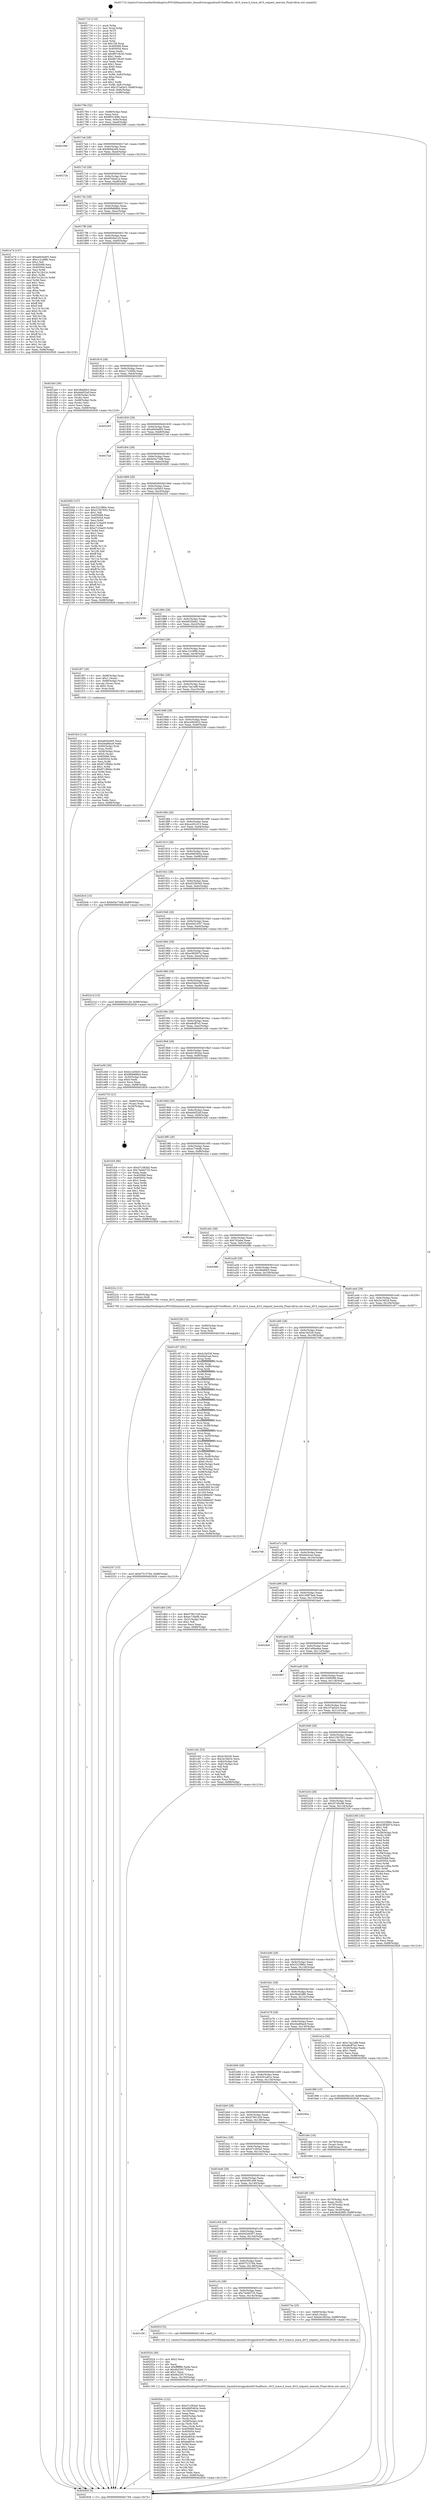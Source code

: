 digraph "0x401710" {
  label = "0x401710 (/mnt/c/Users/mathe/Desktop/tcc/POCII/binaries/extr_linuxdriversgpudrmi915selftests..i915_trace.h_trace_i915_request_execute_Final-ollvm.out::main(0))"
  labelloc = "t"
  node[shape=record]

  Entry [label="",width=0.3,height=0.3,shape=circle,fillcolor=black,style=filled]
  "0x401784" [label="{
     0x401784 [32]\l
     | [instrs]\l
     &nbsp;&nbsp;0x401784 \<+6\>: mov -0x88(%rbp),%eax\l
     &nbsp;&nbsp;0x40178a \<+2\>: mov %eax,%ecx\l
     &nbsp;&nbsp;0x40178c \<+6\>: sub $0x88314fdb,%ecx\l
     &nbsp;&nbsp;0x401792 \<+6\>: mov %eax,-0x9c(%rbp)\l
     &nbsp;&nbsp;0x401798 \<+6\>: mov %ecx,-0xa0(%rbp)\l
     &nbsp;&nbsp;0x40179e \<+6\>: je 0000000000402396 \<main+0xc86\>\l
  }"]
  "0x402396" [label="{
     0x402396\l
  }", style=dashed]
  "0x4017a4" [label="{
     0x4017a4 [28]\l
     | [instrs]\l
     &nbsp;&nbsp;0x4017a4 \<+5\>: jmp 00000000004017a9 \<main+0x99\>\l
     &nbsp;&nbsp;0x4017a9 \<+6\>: mov -0x9c(%rbp),%eax\l
     &nbsp;&nbsp;0x4017af \<+5\>: sub $0x900dcef4,%eax\l
     &nbsp;&nbsp;0x4017b4 \<+6\>: mov %eax,-0xa4(%rbp)\l
     &nbsp;&nbsp;0x4017ba \<+6\>: je 000000000040272b \<main+0x101b\>\l
  }"]
  Exit [label="",width=0.3,height=0.3,shape=circle,fillcolor=black,style=filled,peripheries=2]
  "0x40272b" [label="{
     0x40272b\l
  }", style=dashed]
  "0x4017c0" [label="{
     0x4017c0 [28]\l
     | [instrs]\l
     &nbsp;&nbsp;0x4017c0 \<+5\>: jmp 00000000004017c5 \<main+0xb5\>\l
     &nbsp;&nbsp;0x4017c5 \<+6\>: mov -0x9c(%rbp),%eax\l
     &nbsp;&nbsp;0x4017cb \<+5\>: sub $0x9740ed1a,%eax\l
     &nbsp;&nbsp;0x4017d0 \<+6\>: mov %eax,-0xa8(%rbp)\l
     &nbsp;&nbsp;0x4017d6 \<+6\>: je 0000000000402600 \<main+0xef0\>\l
  }"]
  "0x402247" [label="{
     0x402247 [15]\l
     | [instrs]\l
     &nbsp;&nbsp;0x402247 \<+10\>: movl $0x67515784,-0x88(%rbp)\l
     &nbsp;&nbsp;0x402251 \<+5\>: jmp 0000000000402928 \<main+0x1218\>\l
  }"]
  "0x402600" [label="{
     0x402600\l
  }", style=dashed]
  "0x4017dc" [label="{
     0x4017dc [28]\l
     | [instrs]\l
     &nbsp;&nbsp;0x4017dc \<+5\>: jmp 00000000004017e1 \<main+0xd1\>\l
     &nbsp;&nbsp;0x4017e1 \<+6\>: mov -0x9c(%rbp),%eax\l
     &nbsp;&nbsp;0x4017e7 \<+5\>: sub $0x999d68b4,%eax\l
     &nbsp;&nbsp;0x4017ec \<+6\>: mov %eax,-0xac(%rbp)\l
     &nbsp;&nbsp;0x4017f2 \<+6\>: je 0000000000401e74 \<main+0x764\>\l
  }"]
  "0x402238" [label="{
     0x402238 [15]\l
     | [instrs]\l
     &nbsp;&nbsp;0x402238 \<+4\>: mov -0x60(%rbp),%rax\l
     &nbsp;&nbsp;0x40223c \<+3\>: mov (%rax),%rax\l
     &nbsp;&nbsp;0x40223f \<+3\>: mov %rax,%rdi\l
     &nbsp;&nbsp;0x402242 \<+5\>: call 0000000000401030 \<free@plt\>\l
     | [calls]\l
     &nbsp;&nbsp;0x401030 \{1\} (unknown)\l
  }"]
  "0x401e74" [label="{
     0x401e74 [147]\l
     | [instrs]\l
     &nbsp;&nbsp;0x401e74 \<+5\>: mov $0xa845ed05,%eax\l
     &nbsp;&nbsp;0x401e79 \<+5\>: mov $0xc12c4f6b,%ecx\l
     &nbsp;&nbsp;0x401e7e \<+2\>: mov $0x1,%dl\l
     &nbsp;&nbsp;0x401e80 \<+7\>: mov 0x405068,%esi\l
     &nbsp;&nbsp;0x401e87 \<+7\>: mov 0x405054,%edi\l
     &nbsp;&nbsp;0x401e8e \<+3\>: mov %esi,%r8d\l
     &nbsp;&nbsp;0x401e91 \<+7\>: add $0x7e12b13c,%r8d\l
     &nbsp;&nbsp;0x401e98 \<+4\>: sub $0x1,%r8d\l
     &nbsp;&nbsp;0x401e9c \<+7\>: sub $0x7e12b13c,%r8d\l
     &nbsp;&nbsp;0x401ea3 \<+4\>: imul %r8d,%esi\l
     &nbsp;&nbsp;0x401ea7 \<+3\>: and $0x1,%esi\l
     &nbsp;&nbsp;0x401eaa \<+3\>: cmp $0x0,%esi\l
     &nbsp;&nbsp;0x401ead \<+4\>: sete %r9b\l
     &nbsp;&nbsp;0x401eb1 \<+3\>: cmp $0xa,%edi\l
     &nbsp;&nbsp;0x401eb4 \<+4\>: setl %r10b\l
     &nbsp;&nbsp;0x401eb8 \<+3\>: mov %r9b,%r11b\l
     &nbsp;&nbsp;0x401ebb \<+4\>: xor $0xff,%r11b\l
     &nbsp;&nbsp;0x401ebf \<+3\>: mov %r10b,%bl\l
     &nbsp;&nbsp;0x401ec2 \<+3\>: xor $0xff,%bl\l
     &nbsp;&nbsp;0x401ec5 \<+3\>: xor $0x0,%dl\l
     &nbsp;&nbsp;0x401ec8 \<+3\>: mov %r11b,%r14b\l
     &nbsp;&nbsp;0x401ecb \<+4\>: and $0x0,%r14b\l
     &nbsp;&nbsp;0x401ecf \<+3\>: and %dl,%r9b\l
     &nbsp;&nbsp;0x401ed2 \<+3\>: mov %bl,%r15b\l
     &nbsp;&nbsp;0x401ed5 \<+4\>: and $0x0,%r15b\l
     &nbsp;&nbsp;0x401ed9 \<+3\>: and %dl,%r10b\l
     &nbsp;&nbsp;0x401edc \<+3\>: or %r9b,%r14b\l
     &nbsp;&nbsp;0x401edf \<+3\>: or %r10b,%r15b\l
     &nbsp;&nbsp;0x401ee2 \<+3\>: xor %r15b,%r14b\l
     &nbsp;&nbsp;0x401ee5 \<+3\>: or %bl,%r11b\l
     &nbsp;&nbsp;0x401ee8 \<+4\>: xor $0xff,%r11b\l
     &nbsp;&nbsp;0x401eec \<+3\>: or $0x0,%dl\l
     &nbsp;&nbsp;0x401eef \<+3\>: and %dl,%r11b\l
     &nbsp;&nbsp;0x401ef2 \<+3\>: or %r11b,%r14b\l
     &nbsp;&nbsp;0x401ef5 \<+4\>: test $0x1,%r14b\l
     &nbsp;&nbsp;0x401ef9 \<+3\>: cmovne %ecx,%eax\l
     &nbsp;&nbsp;0x401efc \<+6\>: mov %eax,-0x88(%rbp)\l
     &nbsp;&nbsp;0x401f02 \<+5\>: jmp 0000000000402928 \<main+0x1218\>\l
  }"]
  "0x4017f8" [label="{
     0x4017f8 [28]\l
     | [instrs]\l
     &nbsp;&nbsp;0x4017f8 \<+5\>: jmp 00000000004017fd \<main+0xed\>\l
     &nbsp;&nbsp;0x4017fd \<+6\>: mov -0x9c(%rbp),%eax\l
     &nbsp;&nbsp;0x401803 \<+5\>: sub $0x9d30e129,%eax\l
     &nbsp;&nbsp;0x401808 \<+6\>: mov %eax,-0xb0(%rbp)\l
     &nbsp;&nbsp;0x40180e \<+6\>: je 0000000000401fa5 \<main+0x895\>\l
  }"]
  "0x40204c" [label="{
     0x40204c [122]\l
     | [instrs]\l
     &nbsp;&nbsp;0x40204c \<+5\>: mov $0x47c383a5,%ecx\l
     &nbsp;&nbsp;0x402051 \<+5\>: mov $0xd4854b5a,%edx\l
     &nbsp;&nbsp;0x402056 \<+6\>: mov -0x150(%rbp),%esi\l
     &nbsp;&nbsp;0x40205c \<+3\>: imul %eax,%esi\l
     &nbsp;&nbsp;0x40205f \<+4\>: mov -0x60(%rbp),%rdi\l
     &nbsp;&nbsp;0x402063 \<+3\>: mov (%rdi),%rdi\l
     &nbsp;&nbsp;0x402066 \<+4\>: mov -0x58(%rbp),%r8\l
     &nbsp;&nbsp;0x40206a \<+3\>: movslq (%r8),%r8\l
     &nbsp;&nbsp;0x40206d \<+4\>: mov %esi,(%rdi,%r8,4)\l
     &nbsp;&nbsp;0x402071 \<+7\>: mov 0x405068,%eax\l
     &nbsp;&nbsp;0x402078 \<+7\>: mov 0x405054,%esi\l
     &nbsp;&nbsp;0x40207f \<+3\>: mov %eax,%r9d\l
     &nbsp;&nbsp;0x402082 \<+7\>: add $0xbaf654c,%r9d\l
     &nbsp;&nbsp;0x402089 \<+4\>: sub $0x1,%r9d\l
     &nbsp;&nbsp;0x40208d \<+7\>: sub $0xbaf654c,%r9d\l
     &nbsp;&nbsp;0x402094 \<+4\>: imul %r9d,%eax\l
     &nbsp;&nbsp;0x402098 \<+3\>: and $0x1,%eax\l
     &nbsp;&nbsp;0x40209b \<+3\>: cmp $0x0,%eax\l
     &nbsp;&nbsp;0x40209e \<+4\>: sete %r10b\l
     &nbsp;&nbsp;0x4020a2 \<+3\>: cmp $0xa,%esi\l
     &nbsp;&nbsp;0x4020a5 \<+4\>: setl %r11b\l
     &nbsp;&nbsp;0x4020a9 \<+3\>: mov %r10b,%bl\l
     &nbsp;&nbsp;0x4020ac \<+3\>: and %r11b,%bl\l
     &nbsp;&nbsp;0x4020af \<+3\>: xor %r11b,%r10b\l
     &nbsp;&nbsp;0x4020b2 \<+3\>: or %r10b,%bl\l
     &nbsp;&nbsp;0x4020b5 \<+3\>: test $0x1,%bl\l
     &nbsp;&nbsp;0x4020b8 \<+3\>: cmovne %edx,%ecx\l
     &nbsp;&nbsp;0x4020bb \<+6\>: mov %ecx,-0x88(%rbp)\l
     &nbsp;&nbsp;0x4020c1 \<+5\>: jmp 0000000000402928 \<main+0x1218\>\l
  }"]
  "0x401fa5" [label="{
     0x401fa5 [36]\l
     | [instrs]\l
     &nbsp;&nbsp;0x401fa5 \<+5\>: mov $0x28dd0b3,%eax\l
     &nbsp;&nbsp;0x401faa \<+5\>: mov $0xebbf32af,%ecx\l
     &nbsp;&nbsp;0x401faf \<+4\>: mov -0x58(%rbp),%rdx\l
     &nbsp;&nbsp;0x401fb3 \<+2\>: mov (%rdx),%esi\l
     &nbsp;&nbsp;0x401fb5 \<+4\>: mov -0x68(%rbp),%rdx\l
     &nbsp;&nbsp;0x401fb9 \<+2\>: cmp (%rdx),%esi\l
     &nbsp;&nbsp;0x401fbb \<+3\>: cmovl %ecx,%eax\l
     &nbsp;&nbsp;0x401fbe \<+6\>: mov %eax,-0x88(%rbp)\l
     &nbsp;&nbsp;0x401fc4 \<+5\>: jmp 0000000000402928 \<main+0x1218\>\l
  }"]
  "0x401814" [label="{
     0x401814 [28]\l
     | [instrs]\l
     &nbsp;&nbsp;0x401814 \<+5\>: jmp 0000000000401819 \<main+0x109\>\l
     &nbsp;&nbsp;0x401819 \<+6\>: mov -0x9c(%rbp),%eax\l
     &nbsp;&nbsp;0x40181f \<+5\>: sub $0xa1722684,%eax\l
     &nbsp;&nbsp;0x401824 \<+6\>: mov %eax,-0xb4(%rbp)\l
     &nbsp;&nbsp;0x40182a \<+6\>: je 0000000000402293 \<main+0xb83\>\l
  }"]
  "0x402024" [label="{
     0x402024 [40]\l
     | [instrs]\l
     &nbsp;&nbsp;0x402024 \<+5\>: mov $0x2,%ecx\l
     &nbsp;&nbsp;0x402029 \<+1\>: cltd\l
     &nbsp;&nbsp;0x40202a \<+2\>: idiv %ecx\l
     &nbsp;&nbsp;0x40202c \<+6\>: imul $0xfffffffe,%edx,%ecx\l
     &nbsp;&nbsp;0x402032 \<+6\>: sub $0x4b22917f,%ecx\l
     &nbsp;&nbsp;0x402038 \<+3\>: add $0x1,%ecx\l
     &nbsp;&nbsp;0x40203b \<+6\>: add $0x4b22917f,%ecx\l
     &nbsp;&nbsp;0x402041 \<+6\>: mov %ecx,-0x150(%rbp)\l
     &nbsp;&nbsp;0x402047 \<+5\>: call 0000000000401160 \<next_i\>\l
     | [calls]\l
     &nbsp;&nbsp;0x401160 \{1\} (/mnt/c/Users/mathe/Desktop/tcc/POCII/binaries/extr_linuxdriversgpudrmi915selftests..i915_trace.h_trace_i915_request_execute_Final-ollvm.out::next_i)\l
  }"]
  "0x402293" [label="{
     0x402293\l
  }", style=dashed]
  "0x401830" [label="{
     0x401830 [28]\l
     | [instrs]\l
     &nbsp;&nbsp;0x401830 \<+5\>: jmp 0000000000401835 \<main+0x125\>\l
     &nbsp;&nbsp;0x401835 \<+6\>: mov -0x9c(%rbp),%eax\l
     &nbsp;&nbsp;0x40183b \<+5\>: sub $0xa845ed05,%eax\l
     &nbsp;&nbsp;0x401840 \<+6\>: mov %eax,-0xb8(%rbp)\l
     &nbsp;&nbsp;0x401846 \<+6\>: je 00000000004027ad \<main+0x109d\>\l
  }"]
  "0x401c58" [label="{
     0x401c58\l
  }", style=dashed]
  "0x4027ad" [label="{
     0x4027ad\l
  }", style=dashed]
  "0x40184c" [label="{
     0x40184c [28]\l
     | [instrs]\l
     &nbsp;&nbsp;0x40184c \<+5\>: jmp 0000000000401851 \<main+0x141\>\l
     &nbsp;&nbsp;0x401851 \<+6\>: mov -0x9c(%rbp),%eax\l
     &nbsp;&nbsp;0x401857 \<+5\>: sub $0xb04c73d8,%eax\l
     &nbsp;&nbsp;0x40185c \<+6\>: mov %eax,-0xbc(%rbp)\l
     &nbsp;&nbsp;0x401862 \<+6\>: je 00000000004020d5 \<main+0x9c5\>\l
  }"]
  "0x40201f" [label="{
     0x40201f [5]\l
     | [instrs]\l
     &nbsp;&nbsp;0x40201f \<+5\>: call 0000000000401160 \<next_i\>\l
     | [calls]\l
     &nbsp;&nbsp;0x401160 \{1\} (/mnt/c/Users/mathe/Desktop/tcc/POCII/binaries/extr_linuxdriversgpudrmi915selftests..i915_trace.h_trace_i915_request_execute_Final-ollvm.out::next_i)\l
  }"]
  "0x4020d5" [label="{
     0x4020d5 [147]\l
     | [instrs]\l
     &nbsp;&nbsp;0x4020d5 \<+5\>: mov $0x3223f80c,%eax\l
     &nbsp;&nbsp;0x4020da \<+5\>: mov $0x215b7652,%ecx\l
     &nbsp;&nbsp;0x4020df \<+2\>: mov $0x1,%dl\l
     &nbsp;&nbsp;0x4020e1 \<+7\>: mov 0x405068,%esi\l
     &nbsp;&nbsp;0x4020e8 \<+7\>: mov 0x405054,%edi\l
     &nbsp;&nbsp;0x4020ef \<+3\>: mov %esi,%r8d\l
     &nbsp;&nbsp;0x4020f2 \<+7\>: add $0xe7c34a05,%r8d\l
     &nbsp;&nbsp;0x4020f9 \<+4\>: sub $0x1,%r8d\l
     &nbsp;&nbsp;0x4020fd \<+7\>: sub $0xe7c34a05,%r8d\l
     &nbsp;&nbsp;0x402104 \<+4\>: imul %r8d,%esi\l
     &nbsp;&nbsp;0x402108 \<+3\>: and $0x1,%esi\l
     &nbsp;&nbsp;0x40210b \<+3\>: cmp $0x0,%esi\l
     &nbsp;&nbsp;0x40210e \<+4\>: sete %r9b\l
     &nbsp;&nbsp;0x402112 \<+3\>: cmp $0xa,%edi\l
     &nbsp;&nbsp;0x402115 \<+4\>: setl %r10b\l
     &nbsp;&nbsp;0x402119 \<+3\>: mov %r9b,%r11b\l
     &nbsp;&nbsp;0x40211c \<+4\>: xor $0xff,%r11b\l
     &nbsp;&nbsp;0x402120 \<+3\>: mov %r10b,%bl\l
     &nbsp;&nbsp;0x402123 \<+3\>: xor $0xff,%bl\l
     &nbsp;&nbsp;0x402126 \<+3\>: xor $0x1,%dl\l
     &nbsp;&nbsp;0x402129 \<+3\>: mov %r11b,%r14b\l
     &nbsp;&nbsp;0x40212c \<+4\>: and $0xff,%r14b\l
     &nbsp;&nbsp;0x402130 \<+3\>: and %dl,%r9b\l
     &nbsp;&nbsp;0x402133 \<+3\>: mov %bl,%r15b\l
     &nbsp;&nbsp;0x402136 \<+4\>: and $0xff,%r15b\l
     &nbsp;&nbsp;0x40213a \<+3\>: and %dl,%r10b\l
     &nbsp;&nbsp;0x40213d \<+3\>: or %r9b,%r14b\l
     &nbsp;&nbsp;0x402140 \<+3\>: or %r10b,%r15b\l
     &nbsp;&nbsp;0x402143 \<+3\>: xor %r15b,%r14b\l
     &nbsp;&nbsp;0x402146 \<+3\>: or %bl,%r11b\l
     &nbsp;&nbsp;0x402149 \<+4\>: xor $0xff,%r11b\l
     &nbsp;&nbsp;0x40214d \<+3\>: or $0x1,%dl\l
     &nbsp;&nbsp;0x402150 \<+3\>: and %dl,%r11b\l
     &nbsp;&nbsp;0x402153 \<+3\>: or %r11b,%r14b\l
     &nbsp;&nbsp;0x402156 \<+4\>: test $0x1,%r14b\l
     &nbsp;&nbsp;0x40215a \<+3\>: cmovne %ecx,%eax\l
     &nbsp;&nbsp;0x40215d \<+6\>: mov %eax,-0x88(%rbp)\l
     &nbsp;&nbsp;0x402163 \<+5\>: jmp 0000000000402928 \<main+0x1218\>\l
  }"]
  "0x401868" [label="{
     0x401868 [28]\l
     | [instrs]\l
     &nbsp;&nbsp;0x401868 \<+5\>: jmp 000000000040186d \<main+0x15d\>\l
     &nbsp;&nbsp;0x40186d \<+6\>: mov -0x9c(%rbp),%eax\l
     &nbsp;&nbsp;0x401873 \<+5\>: sub $0xb1cb5b03,%eax\l
     &nbsp;&nbsp;0x401878 \<+6\>: mov %eax,-0xc0(%rbp)\l
     &nbsp;&nbsp;0x40187e \<+6\>: je 00000000004025f1 \<main+0xee1\>\l
  }"]
  "0x401c3c" [label="{
     0x401c3c [28]\l
     | [instrs]\l
     &nbsp;&nbsp;0x401c3c \<+5\>: jmp 0000000000401c41 \<main+0x531\>\l
     &nbsp;&nbsp;0x401c41 \<+6\>: mov -0x9c(%rbp),%eax\l
     &nbsp;&nbsp;0x401c47 \<+5\>: sub $0x74d40725,%eax\l
     &nbsp;&nbsp;0x401c4c \<+6\>: mov %eax,-0x14c(%rbp)\l
     &nbsp;&nbsp;0x401c52 \<+6\>: je 000000000040201f \<main+0x90f\>\l
  }"]
  "0x4025f1" [label="{
     0x4025f1\l
  }", style=dashed]
  "0x401884" [label="{
     0x401884 [28]\l
     | [instrs]\l
     &nbsp;&nbsp;0x401884 \<+5\>: jmp 0000000000401889 \<main+0x179\>\l
     &nbsp;&nbsp;0x401889 \<+6\>: mov -0x9c(%rbp),%eax\l
     &nbsp;&nbsp;0x40188f \<+5\>: sub $0xb625bbb1,%eax\l
     &nbsp;&nbsp;0x401894 \<+6\>: mov %eax,-0xc4(%rbp)\l
     &nbsp;&nbsp;0x40189a \<+6\>: je 0000000000402693 \<main+0xf83\>\l
  }"]
  "0x40273a" [label="{
     0x40273a [25]\l
     | [instrs]\l
     &nbsp;&nbsp;0x40273a \<+4\>: mov -0x80(%rbp),%rax\l
     &nbsp;&nbsp;0x40273e \<+6\>: movl $0x0,(%rax)\l
     &nbsp;&nbsp;0x402744 \<+10\>: movl $0xeb1902ee,-0x88(%rbp)\l
     &nbsp;&nbsp;0x40274e \<+5\>: jmp 0000000000402928 \<main+0x1218\>\l
  }"]
  "0x402693" [label="{
     0x402693\l
  }", style=dashed]
  "0x4018a0" [label="{
     0x4018a0 [28]\l
     | [instrs]\l
     &nbsp;&nbsp;0x4018a0 \<+5\>: jmp 00000000004018a5 \<main+0x195\>\l
     &nbsp;&nbsp;0x4018a5 \<+6\>: mov -0x9c(%rbp),%eax\l
     &nbsp;&nbsp;0x4018ab \<+5\>: sub $0xc12c4f6b,%eax\l
     &nbsp;&nbsp;0x4018b0 \<+6\>: mov %eax,-0xc8(%rbp)\l
     &nbsp;&nbsp;0x4018b6 \<+6\>: je 0000000000401f07 \<main+0x7f7\>\l
  }"]
  "0x401c20" [label="{
     0x401c20 [28]\l
     | [instrs]\l
     &nbsp;&nbsp;0x401c20 \<+5\>: jmp 0000000000401c25 \<main+0x515\>\l
     &nbsp;&nbsp;0x401c25 \<+6\>: mov -0x9c(%rbp),%eax\l
     &nbsp;&nbsp;0x401c2b \<+5\>: sub $0x67515784,%eax\l
     &nbsp;&nbsp;0x401c30 \<+6\>: mov %eax,-0x148(%rbp)\l
     &nbsp;&nbsp;0x401c36 \<+6\>: je 000000000040273a \<main+0x102a\>\l
  }"]
  "0x401f07" [label="{
     0x401f07 [29]\l
     | [instrs]\l
     &nbsp;&nbsp;0x401f07 \<+4\>: mov -0x68(%rbp),%rax\l
     &nbsp;&nbsp;0x401f0b \<+6\>: movl $0x1,(%rax)\l
     &nbsp;&nbsp;0x401f11 \<+4\>: mov -0x68(%rbp),%rax\l
     &nbsp;&nbsp;0x401f15 \<+3\>: movslq (%rax),%rax\l
     &nbsp;&nbsp;0x401f18 \<+4\>: shl $0x2,%rax\l
     &nbsp;&nbsp;0x401f1c \<+3\>: mov %rax,%rdi\l
     &nbsp;&nbsp;0x401f1f \<+5\>: call 0000000000401050 \<malloc@plt\>\l
     | [calls]\l
     &nbsp;&nbsp;0x401050 \{1\} (unknown)\l
  }"]
  "0x4018bc" [label="{
     0x4018bc [28]\l
     | [instrs]\l
     &nbsp;&nbsp;0x4018bc \<+5\>: jmp 00000000004018c1 \<main+0x1b1\>\l
     &nbsp;&nbsp;0x4018c1 \<+6\>: mov -0x9c(%rbp),%eax\l
     &nbsp;&nbsp;0x4018c7 \<+5\>: sub $0xc7ae1af8,%eax\l
     &nbsp;&nbsp;0x4018cc \<+6\>: mov %eax,-0xcc(%rbp)\l
     &nbsp;&nbsp;0x4018d2 \<+6\>: je 0000000000401e38 \<main+0x728\>\l
  }"]
  "0x4024a7" [label="{
     0x4024a7\l
  }", style=dashed]
  "0x401e38" [label="{
     0x401e38\l
  }", style=dashed]
  "0x4018d8" [label="{
     0x4018d8 [28]\l
     | [instrs]\l
     &nbsp;&nbsp;0x4018d8 \<+5\>: jmp 00000000004018dd \<main+0x1cd\>\l
     &nbsp;&nbsp;0x4018dd \<+6\>: mov -0x9c(%rbp),%eax\l
     &nbsp;&nbsp;0x4018e3 \<+5\>: sub $0xce0b2632,%eax\l
     &nbsp;&nbsp;0x4018e8 \<+6\>: mov %eax,-0xd0(%rbp)\l
     &nbsp;&nbsp;0x4018ee \<+6\>: je 0000000000402536 \<main+0xe26\>\l
  }"]
  "0x401c04" [label="{
     0x401c04 [28]\l
     | [instrs]\l
     &nbsp;&nbsp;0x401c04 \<+5\>: jmp 0000000000401c09 \<main+0x4f9\>\l
     &nbsp;&nbsp;0x401c09 \<+6\>: mov -0x9c(%rbp),%eax\l
     &nbsp;&nbsp;0x401c0f \<+5\>: sub $0x642d4307,%eax\l
     &nbsp;&nbsp;0x401c14 \<+6\>: mov %eax,-0x144(%rbp)\l
     &nbsp;&nbsp;0x401c1a \<+6\>: je 00000000004024a7 \<main+0xd97\>\l
  }"]
  "0x402536" [label="{
     0x402536\l
  }", style=dashed]
  "0x4018f4" [label="{
     0x4018f4 [28]\l
     | [instrs]\l
     &nbsp;&nbsp;0x4018f4 \<+5\>: jmp 00000000004018f9 \<main+0x1e9\>\l
     &nbsp;&nbsp;0x4018f9 \<+6\>: mov -0x9c(%rbp),%eax\l
     &nbsp;&nbsp;0x4018ff \<+5\>: sub $0xce261d13,%eax\l
     &nbsp;&nbsp;0x401904 \<+6\>: mov %eax,-0xd4(%rbp)\l
     &nbsp;&nbsp;0x40190a \<+6\>: je 000000000040231c \<main+0xc0c\>\l
  }"]
  "0x4023b4" [label="{
     0x4023b4\l
  }", style=dashed]
  "0x40231c" [label="{
     0x40231c\l
  }", style=dashed]
  "0x401910" [label="{
     0x401910 [28]\l
     | [instrs]\l
     &nbsp;&nbsp;0x401910 \<+5\>: jmp 0000000000401915 \<main+0x205\>\l
     &nbsp;&nbsp;0x401915 \<+6\>: mov -0x9c(%rbp),%eax\l
     &nbsp;&nbsp;0x40191b \<+5\>: sub $0xd4854b5a,%eax\l
     &nbsp;&nbsp;0x401920 \<+6\>: mov %eax,-0xd8(%rbp)\l
     &nbsp;&nbsp;0x401926 \<+6\>: je 00000000004020c6 \<main+0x9b6\>\l
  }"]
  "0x401be8" [label="{
     0x401be8 [28]\l
     | [instrs]\l
     &nbsp;&nbsp;0x401be8 \<+5\>: jmp 0000000000401bed \<main+0x4dd\>\l
     &nbsp;&nbsp;0x401bed \<+6\>: mov -0x9c(%rbp),%eax\l
     &nbsp;&nbsp;0x401bf3 \<+5\>: sub $0x63f91e99,%eax\l
     &nbsp;&nbsp;0x401bf8 \<+6\>: mov %eax,-0x140(%rbp)\l
     &nbsp;&nbsp;0x401bfe \<+6\>: je 00000000004023b4 \<main+0xca4\>\l
  }"]
  "0x4020c6" [label="{
     0x4020c6 [15]\l
     | [instrs]\l
     &nbsp;&nbsp;0x4020c6 \<+10\>: movl $0xb04c73d8,-0x88(%rbp)\l
     &nbsp;&nbsp;0x4020d0 \<+5\>: jmp 0000000000402928 \<main+0x1218\>\l
  }"]
  "0x40192c" [label="{
     0x40192c [28]\l
     | [instrs]\l
     &nbsp;&nbsp;0x40192c \<+5\>: jmp 0000000000401931 \<main+0x221\>\l
     &nbsp;&nbsp;0x401931 \<+6\>: mov -0x9c(%rbp),%eax\l
     &nbsp;&nbsp;0x401937 \<+5\>: sub $0xd52563d3,%eax\l
     &nbsp;&nbsp;0x40193c \<+6\>: mov %eax,-0xdc(%rbp)\l
     &nbsp;&nbsp;0x401942 \<+6\>: je 0000000000402919 \<main+0x1209\>\l
  }"]
  "0x4027ea" [label="{
     0x4027ea\l
  }", style=dashed]
  "0x402919" [label="{
     0x402919\l
  }", style=dashed]
  "0x401948" [label="{
     0x401948 [28]\l
     | [instrs]\l
     &nbsp;&nbsp;0x401948 \<+5\>: jmp 000000000040194d \<main+0x23d\>\l
     &nbsp;&nbsp;0x40194d \<+6\>: mov -0x9c(%rbp),%eax\l
     &nbsp;&nbsp;0x401953 \<+5\>: sub $0xe0d14557,%eax\l
     &nbsp;&nbsp;0x401958 \<+6\>: mov %eax,-0xe0(%rbp)\l
     &nbsp;&nbsp;0x40195e \<+6\>: je 00000000004028ef \<main+0x11df\>\l
  }"]
  "0x401f24" [label="{
     0x401f24 [114]\l
     | [instrs]\l
     &nbsp;&nbsp;0x401f24 \<+5\>: mov $0xa845ed05,%ecx\l
     &nbsp;&nbsp;0x401f29 \<+5\>: mov $0x44a86ac8,%edx\l
     &nbsp;&nbsp;0x401f2e \<+4\>: mov -0x60(%rbp),%rdi\l
     &nbsp;&nbsp;0x401f32 \<+3\>: mov %rax,(%rdi)\l
     &nbsp;&nbsp;0x401f35 \<+4\>: mov -0x58(%rbp),%rax\l
     &nbsp;&nbsp;0x401f39 \<+6\>: movl $0x0,(%rax)\l
     &nbsp;&nbsp;0x401f3f \<+7\>: mov 0x405068,%esi\l
     &nbsp;&nbsp;0x401f46 \<+8\>: mov 0x405054,%r8d\l
     &nbsp;&nbsp;0x401f4e \<+3\>: mov %esi,%r9d\l
     &nbsp;&nbsp;0x401f51 \<+7\>: add $0x871f66bc,%r9d\l
     &nbsp;&nbsp;0x401f58 \<+4\>: sub $0x1,%r9d\l
     &nbsp;&nbsp;0x401f5c \<+7\>: sub $0x871f66bc,%r9d\l
     &nbsp;&nbsp;0x401f63 \<+4\>: imul %r9d,%esi\l
     &nbsp;&nbsp;0x401f67 \<+3\>: and $0x1,%esi\l
     &nbsp;&nbsp;0x401f6a \<+3\>: cmp $0x0,%esi\l
     &nbsp;&nbsp;0x401f6d \<+4\>: sete %r10b\l
     &nbsp;&nbsp;0x401f71 \<+4\>: cmp $0xa,%r8d\l
     &nbsp;&nbsp;0x401f75 \<+4\>: setl %r11b\l
     &nbsp;&nbsp;0x401f79 \<+3\>: mov %r10b,%bl\l
     &nbsp;&nbsp;0x401f7c \<+3\>: and %r11b,%bl\l
     &nbsp;&nbsp;0x401f7f \<+3\>: xor %r11b,%r10b\l
     &nbsp;&nbsp;0x401f82 \<+3\>: or %r10b,%bl\l
     &nbsp;&nbsp;0x401f85 \<+3\>: test $0x1,%bl\l
     &nbsp;&nbsp;0x401f88 \<+3\>: cmovne %edx,%ecx\l
     &nbsp;&nbsp;0x401f8b \<+6\>: mov %ecx,-0x88(%rbp)\l
     &nbsp;&nbsp;0x401f91 \<+5\>: jmp 0000000000402928 \<main+0x1218\>\l
  }"]
  "0x4028ef" [label="{
     0x4028ef\l
  }", style=dashed]
  "0x401964" [label="{
     0x401964 [28]\l
     | [instrs]\l
     &nbsp;&nbsp;0x401964 \<+5\>: jmp 0000000000401969 \<main+0x259\>\l
     &nbsp;&nbsp;0x401969 \<+6\>: mov -0x9c(%rbp),%eax\l
     &nbsp;&nbsp;0x40196f \<+5\>: sub $0xe383007e,%eax\l
     &nbsp;&nbsp;0x401974 \<+6\>: mov %eax,-0xe4(%rbp)\l
     &nbsp;&nbsp;0x40197a \<+6\>: je 000000000040221d \<main+0xb0d\>\l
  }"]
  "0x401dfc" [label="{
     0x401dfc [30]\l
     | [instrs]\l
     &nbsp;&nbsp;0x401dfc \<+4\>: mov -0x70(%rbp),%rdi\l
     &nbsp;&nbsp;0x401e00 \<+2\>: mov %eax,(%rdi)\l
     &nbsp;&nbsp;0x401e02 \<+4\>: mov -0x70(%rbp),%rdi\l
     &nbsp;&nbsp;0x401e06 \<+2\>: mov (%rdi),%eax\l
     &nbsp;&nbsp;0x401e08 \<+3\>: mov %eax,-0x30(%rbp)\l
     &nbsp;&nbsp;0x401e0b \<+10\>: movl $0x39a928f0,-0x88(%rbp)\l
     &nbsp;&nbsp;0x401e15 \<+5\>: jmp 0000000000402928 \<main+0x1218\>\l
  }"]
  "0x40221d" [label="{
     0x40221d [15]\l
     | [instrs]\l
     &nbsp;&nbsp;0x40221d \<+10\>: movl $0x9d30e129,-0x88(%rbp)\l
     &nbsp;&nbsp;0x402227 \<+5\>: jmp 0000000000402928 \<main+0x1218\>\l
  }"]
  "0x401980" [label="{
     0x401980 [28]\l
     | [instrs]\l
     &nbsp;&nbsp;0x401980 \<+5\>: jmp 0000000000401985 \<main+0x275\>\l
     &nbsp;&nbsp;0x401985 \<+6\>: mov -0x9c(%rbp),%eax\l
     &nbsp;&nbsp;0x40198b \<+5\>: sub $0xe54b4196,%eax\l
     &nbsp;&nbsp;0x401990 \<+6\>: mov %eax,-0xe8(%rbp)\l
     &nbsp;&nbsp;0x401996 \<+6\>: je 00000000004024b6 \<main+0xda6\>\l
  }"]
  "0x401bcc" [label="{
     0x401bcc [28]\l
     | [instrs]\l
     &nbsp;&nbsp;0x401bcc \<+5\>: jmp 0000000000401bd1 \<main+0x4c1\>\l
     &nbsp;&nbsp;0x401bd1 \<+6\>: mov -0x9c(%rbp),%eax\l
     &nbsp;&nbsp;0x401bd7 \<+5\>: sub $0x47c383a5,%eax\l
     &nbsp;&nbsp;0x401bdc \<+6\>: mov %eax,-0x13c(%rbp)\l
     &nbsp;&nbsp;0x401be2 \<+6\>: je 00000000004027ea \<main+0x10da\>\l
  }"]
  "0x4024b6" [label="{
     0x4024b6\l
  }", style=dashed]
  "0x40199c" [label="{
     0x40199c [28]\l
     | [instrs]\l
     &nbsp;&nbsp;0x40199c \<+5\>: jmp 00000000004019a1 \<main+0x291\>\l
     &nbsp;&nbsp;0x4019a1 \<+6\>: mov -0x9c(%rbp),%eax\l
     &nbsp;&nbsp;0x4019a7 \<+5\>: sub $0xe8cff7a2,%eax\l
     &nbsp;&nbsp;0x4019ac \<+6\>: mov %eax,-0xec(%rbp)\l
     &nbsp;&nbsp;0x4019b2 \<+6\>: je 0000000000401e56 \<main+0x746\>\l
  }"]
  "0x401dec" [label="{
     0x401dec [16]\l
     | [instrs]\l
     &nbsp;&nbsp;0x401dec \<+4\>: mov -0x78(%rbp),%rax\l
     &nbsp;&nbsp;0x401df0 \<+3\>: mov (%rax),%rax\l
     &nbsp;&nbsp;0x401df3 \<+4\>: mov 0x8(%rax),%rdi\l
     &nbsp;&nbsp;0x401df7 \<+5\>: call 0000000000401060 \<atoi@plt\>\l
     | [calls]\l
     &nbsp;&nbsp;0x401060 \{1\} (unknown)\l
  }"]
  "0x401e56" [label="{
     0x401e56 [30]\l
     | [instrs]\l
     &nbsp;&nbsp;0x401e56 \<+5\>: mov $0xb1cb5b03,%eax\l
     &nbsp;&nbsp;0x401e5b \<+5\>: mov $0x999d68b4,%ecx\l
     &nbsp;&nbsp;0x401e60 \<+3\>: mov -0x30(%rbp),%edx\l
     &nbsp;&nbsp;0x401e63 \<+3\>: cmp $0x0,%edx\l
     &nbsp;&nbsp;0x401e66 \<+3\>: cmove %ecx,%eax\l
     &nbsp;&nbsp;0x401e69 \<+6\>: mov %eax,-0x88(%rbp)\l
     &nbsp;&nbsp;0x401e6f \<+5\>: jmp 0000000000402928 \<main+0x1218\>\l
  }"]
  "0x4019b8" [label="{
     0x4019b8 [28]\l
     | [instrs]\l
     &nbsp;&nbsp;0x4019b8 \<+5\>: jmp 00000000004019bd \<main+0x2ad\>\l
     &nbsp;&nbsp;0x4019bd \<+6\>: mov -0x9c(%rbp),%eax\l
     &nbsp;&nbsp;0x4019c3 \<+5\>: sub $0xeb1902ee,%eax\l
     &nbsp;&nbsp;0x4019c8 \<+6\>: mov %eax,-0xf0(%rbp)\l
     &nbsp;&nbsp;0x4019ce \<+6\>: je 0000000000402753 \<main+0x1043\>\l
  }"]
  "0x401bb0" [label="{
     0x401bb0 [28]\l
     | [instrs]\l
     &nbsp;&nbsp;0x401bb0 \<+5\>: jmp 0000000000401bb5 \<main+0x4a5\>\l
     &nbsp;&nbsp;0x401bb5 \<+6\>: mov -0x9c(%rbp),%eax\l
     &nbsp;&nbsp;0x401bbb \<+5\>: sub $0x47901329,%eax\l
     &nbsp;&nbsp;0x401bc0 \<+6\>: mov %eax,-0x138(%rbp)\l
     &nbsp;&nbsp;0x401bc6 \<+6\>: je 0000000000401dec \<main+0x6dc\>\l
  }"]
  "0x402753" [label="{
     0x402753 [21]\l
     | [instrs]\l
     &nbsp;&nbsp;0x402753 \<+4\>: mov -0x80(%rbp),%rax\l
     &nbsp;&nbsp;0x402757 \<+2\>: mov (%rax),%eax\l
     &nbsp;&nbsp;0x402759 \<+4\>: lea -0x28(%rbp),%rsp\l
     &nbsp;&nbsp;0x40275d \<+1\>: pop %rbx\l
     &nbsp;&nbsp;0x40275e \<+2\>: pop %r12\l
     &nbsp;&nbsp;0x402760 \<+2\>: pop %r13\l
     &nbsp;&nbsp;0x402762 \<+2\>: pop %r14\l
     &nbsp;&nbsp;0x402764 \<+2\>: pop %r15\l
     &nbsp;&nbsp;0x402766 \<+1\>: pop %rbp\l
     &nbsp;&nbsp;0x402767 \<+1\>: ret\l
  }"]
  "0x4019d4" [label="{
     0x4019d4 [28]\l
     | [instrs]\l
     &nbsp;&nbsp;0x4019d4 \<+5\>: jmp 00000000004019d9 \<main+0x2c9\>\l
     &nbsp;&nbsp;0x4019d9 \<+6\>: mov -0x9c(%rbp),%eax\l
     &nbsp;&nbsp;0x4019df \<+5\>: sub $0xebbf32af,%eax\l
     &nbsp;&nbsp;0x4019e4 \<+6\>: mov %eax,-0xf4(%rbp)\l
     &nbsp;&nbsp;0x4019ea \<+6\>: je 0000000000401fc9 \<main+0x8b9\>\l
  }"]
  "0x40240a" [label="{
     0x40240a\l
  }", style=dashed]
  "0x401fc9" [label="{
     0x401fc9 [86]\l
     | [instrs]\l
     &nbsp;&nbsp;0x401fc9 \<+5\>: mov $0x47c383a5,%eax\l
     &nbsp;&nbsp;0x401fce \<+5\>: mov $0x74d40725,%ecx\l
     &nbsp;&nbsp;0x401fd3 \<+2\>: xor %edx,%edx\l
     &nbsp;&nbsp;0x401fd5 \<+7\>: mov 0x405068,%esi\l
     &nbsp;&nbsp;0x401fdc \<+7\>: mov 0x405054,%edi\l
     &nbsp;&nbsp;0x401fe3 \<+3\>: sub $0x1,%edx\l
     &nbsp;&nbsp;0x401fe6 \<+3\>: mov %esi,%r8d\l
     &nbsp;&nbsp;0x401fe9 \<+3\>: add %edx,%r8d\l
     &nbsp;&nbsp;0x401fec \<+4\>: imul %r8d,%esi\l
     &nbsp;&nbsp;0x401ff0 \<+3\>: and $0x1,%esi\l
     &nbsp;&nbsp;0x401ff3 \<+3\>: cmp $0x0,%esi\l
     &nbsp;&nbsp;0x401ff6 \<+4\>: sete %r9b\l
     &nbsp;&nbsp;0x401ffa \<+3\>: cmp $0xa,%edi\l
     &nbsp;&nbsp;0x401ffd \<+4\>: setl %r10b\l
     &nbsp;&nbsp;0x402001 \<+3\>: mov %r9b,%r11b\l
     &nbsp;&nbsp;0x402004 \<+3\>: and %r10b,%r11b\l
     &nbsp;&nbsp;0x402007 \<+3\>: xor %r10b,%r9b\l
     &nbsp;&nbsp;0x40200a \<+3\>: or %r9b,%r11b\l
     &nbsp;&nbsp;0x40200d \<+4\>: test $0x1,%r11b\l
     &nbsp;&nbsp;0x402011 \<+3\>: cmovne %ecx,%eax\l
     &nbsp;&nbsp;0x402014 \<+6\>: mov %eax,-0x88(%rbp)\l
     &nbsp;&nbsp;0x40201a \<+5\>: jmp 0000000000402928 \<main+0x1218\>\l
  }"]
  "0x4019f0" [label="{
     0x4019f0 [28]\l
     | [instrs]\l
     &nbsp;&nbsp;0x4019f0 \<+5\>: jmp 00000000004019f5 \<main+0x2e5\>\l
     &nbsp;&nbsp;0x4019f5 \<+6\>: mov -0x9c(%rbp),%eax\l
     &nbsp;&nbsp;0x4019fb \<+5\>: sub $0xec736efb,%eax\l
     &nbsp;&nbsp;0x401a00 \<+6\>: mov %eax,-0xf8(%rbp)\l
     &nbsp;&nbsp;0x401a06 \<+6\>: je 0000000000401dce \<main+0x6be\>\l
  }"]
  "0x401b94" [label="{
     0x401b94 [28]\l
     | [instrs]\l
     &nbsp;&nbsp;0x401b94 \<+5\>: jmp 0000000000401b99 \<main+0x489\>\l
     &nbsp;&nbsp;0x401b99 \<+6\>: mov -0x9c(%rbp),%eax\l
     &nbsp;&nbsp;0x401b9f \<+5\>: sub $0x4501a61e,%eax\l
     &nbsp;&nbsp;0x401ba4 \<+6\>: mov %eax,-0x134(%rbp)\l
     &nbsp;&nbsp;0x401baa \<+6\>: je 000000000040240a \<main+0xcfa\>\l
  }"]
  "0x401dce" [label="{
     0x401dce\l
  }", style=dashed]
  "0x401a0c" [label="{
     0x401a0c [28]\l
     | [instrs]\l
     &nbsp;&nbsp;0x401a0c \<+5\>: jmp 0000000000401a11 \<main+0x301\>\l
     &nbsp;&nbsp;0x401a11 \<+6\>: mov -0x9c(%rbp),%eax\l
     &nbsp;&nbsp;0x401a17 \<+5\>: sub $0x7d2ebe,%eax\l
     &nbsp;&nbsp;0x401a1c \<+6\>: mov %eax,-0xfc(%rbp)\l
     &nbsp;&nbsp;0x401a22 \<+6\>: je 000000000040288c \<main+0x117c\>\l
  }"]
  "0x401f96" [label="{
     0x401f96 [15]\l
     | [instrs]\l
     &nbsp;&nbsp;0x401f96 \<+10\>: movl $0x9d30e129,-0x88(%rbp)\l
     &nbsp;&nbsp;0x401fa0 \<+5\>: jmp 0000000000402928 \<main+0x1218\>\l
  }"]
  "0x40288c" [label="{
     0x40288c\l
  }", style=dashed]
  "0x401a28" [label="{
     0x401a28 [28]\l
     | [instrs]\l
     &nbsp;&nbsp;0x401a28 \<+5\>: jmp 0000000000401a2d \<main+0x31d\>\l
     &nbsp;&nbsp;0x401a2d \<+6\>: mov -0x9c(%rbp),%eax\l
     &nbsp;&nbsp;0x401a33 \<+5\>: sub $0x28dd0b3,%eax\l
     &nbsp;&nbsp;0x401a38 \<+6\>: mov %eax,-0x100(%rbp)\l
     &nbsp;&nbsp;0x401a3e \<+6\>: je 000000000040222c \<main+0xb1c\>\l
  }"]
  "0x401b78" [label="{
     0x401b78 [28]\l
     | [instrs]\l
     &nbsp;&nbsp;0x401b78 \<+5\>: jmp 0000000000401b7d \<main+0x46d\>\l
     &nbsp;&nbsp;0x401b7d \<+6\>: mov -0x9c(%rbp),%eax\l
     &nbsp;&nbsp;0x401b83 \<+5\>: sub $0x44a86ac8,%eax\l
     &nbsp;&nbsp;0x401b88 \<+6\>: mov %eax,-0x130(%rbp)\l
     &nbsp;&nbsp;0x401b8e \<+6\>: je 0000000000401f96 \<main+0x886\>\l
  }"]
  "0x40222c" [label="{
     0x40222c [12]\l
     | [instrs]\l
     &nbsp;&nbsp;0x40222c \<+4\>: mov -0x60(%rbp),%rax\l
     &nbsp;&nbsp;0x402230 \<+3\>: mov (%rax),%rdi\l
     &nbsp;&nbsp;0x402233 \<+5\>: call 0000000000401700 \<trace_i915_request_execute\>\l
     | [calls]\l
     &nbsp;&nbsp;0x401700 \{1\} (/mnt/c/Users/mathe/Desktop/tcc/POCII/binaries/extr_linuxdriversgpudrmi915selftests..i915_trace.h_trace_i915_request_execute_Final-ollvm.out::trace_i915_request_execute)\l
  }"]
  "0x401a44" [label="{
     0x401a44 [28]\l
     | [instrs]\l
     &nbsp;&nbsp;0x401a44 \<+5\>: jmp 0000000000401a49 \<main+0x339\>\l
     &nbsp;&nbsp;0x401a49 \<+6\>: mov -0x9c(%rbp),%eax\l
     &nbsp;&nbsp;0x401a4f \<+5\>: sub $0x3e18d1b,%eax\l
     &nbsp;&nbsp;0x401a54 \<+6\>: mov %eax,-0x104(%rbp)\l
     &nbsp;&nbsp;0x401a5a \<+6\>: je 0000000000401c97 \<main+0x587\>\l
  }"]
  "0x401e1a" [label="{
     0x401e1a [30]\l
     | [instrs]\l
     &nbsp;&nbsp;0x401e1a \<+5\>: mov $0xc7ae1af8,%eax\l
     &nbsp;&nbsp;0x401e1f \<+5\>: mov $0xe8cff7a2,%ecx\l
     &nbsp;&nbsp;0x401e24 \<+3\>: mov -0x30(%rbp),%edx\l
     &nbsp;&nbsp;0x401e27 \<+3\>: cmp $0x1,%edx\l
     &nbsp;&nbsp;0x401e2a \<+3\>: cmovl %ecx,%eax\l
     &nbsp;&nbsp;0x401e2d \<+6\>: mov %eax,-0x88(%rbp)\l
     &nbsp;&nbsp;0x401e33 \<+5\>: jmp 0000000000402928 \<main+0x1218\>\l
  }"]
  "0x401c97" [label="{
     0x401c97 [281]\l
     | [instrs]\l
     &nbsp;&nbsp;0x401c97 \<+5\>: mov $0xb1fe526,%eax\l
     &nbsp;&nbsp;0x401c9c \<+5\>: mov $0xbfa5cae,%ecx\l
     &nbsp;&nbsp;0x401ca1 \<+3\>: mov %rsp,%rdx\l
     &nbsp;&nbsp;0x401ca4 \<+4\>: add $0xfffffffffffffff0,%rdx\l
     &nbsp;&nbsp;0x401ca8 \<+3\>: mov %rdx,%rsp\l
     &nbsp;&nbsp;0x401cab \<+4\>: mov %rdx,-0x80(%rbp)\l
     &nbsp;&nbsp;0x401caf \<+3\>: mov %rsp,%rdx\l
     &nbsp;&nbsp;0x401cb2 \<+4\>: add $0xfffffffffffffff0,%rdx\l
     &nbsp;&nbsp;0x401cb6 \<+3\>: mov %rdx,%rsp\l
     &nbsp;&nbsp;0x401cb9 \<+3\>: mov %rsp,%rsi\l
     &nbsp;&nbsp;0x401cbc \<+4\>: add $0xfffffffffffffff0,%rsi\l
     &nbsp;&nbsp;0x401cc0 \<+3\>: mov %rsi,%rsp\l
     &nbsp;&nbsp;0x401cc3 \<+4\>: mov %rsi,-0x78(%rbp)\l
     &nbsp;&nbsp;0x401cc7 \<+3\>: mov %rsp,%rsi\l
     &nbsp;&nbsp;0x401cca \<+4\>: add $0xfffffffffffffff0,%rsi\l
     &nbsp;&nbsp;0x401cce \<+3\>: mov %rsi,%rsp\l
     &nbsp;&nbsp;0x401cd1 \<+4\>: mov %rsi,-0x70(%rbp)\l
     &nbsp;&nbsp;0x401cd5 \<+3\>: mov %rsp,%rsi\l
     &nbsp;&nbsp;0x401cd8 \<+4\>: add $0xfffffffffffffff0,%rsi\l
     &nbsp;&nbsp;0x401cdc \<+3\>: mov %rsi,%rsp\l
     &nbsp;&nbsp;0x401cdf \<+4\>: mov %rsi,-0x68(%rbp)\l
     &nbsp;&nbsp;0x401ce3 \<+3\>: mov %rsp,%rsi\l
     &nbsp;&nbsp;0x401ce6 \<+4\>: add $0xfffffffffffffff0,%rsi\l
     &nbsp;&nbsp;0x401cea \<+3\>: mov %rsi,%rsp\l
     &nbsp;&nbsp;0x401ced \<+4\>: mov %rsi,-0x60(%rbp)\l
     &nbsp;&nbsp;0x401cf1 \<+3\>: mov %rsp,%rsi\l
     &nbsp;&nbsp;0x401cf4 \<+4\>: add $0xfffffffffffffff0,%rsi\l
     &nbsp;&nbsp;0x401cf8 \<+3\>: mov %rsi,%rsp\l
     &nbsp;&nbsp;0x401cfb \<+4\>: mov %rsi,-0x58(%rbp)\l
     &nbsp;&nbsp;0x401cff \<+3\>: mov %rsp,%rsi\l
     &nbsp;&nbsp;0x401d02 \<+4\>: add $0xfffffffffffffff0,%rsi\l
     &nbsp;&nbsp;0x401d06 \<+3\>: mov %rsi,%rsp\l
     &nbsp;&nbsp;0x401d09 \<+4\>: mov %rsi,-0x50(%rbp)\l
     &nbsp;&nbsp;0x401d0d \<+3\>: mov %rsp,%rsi\l
     &nbsp;&nbsp;0x401d10 \<+4\>: add $0xfffffffffffffff0,%rsi\l
     &nbsp;&nbsp;0x401d14 \<+3\>: mov %rsi,%rsp\l
     &nbsp;&nbsp;0x401d17 \<+4\>: mov %rsi,-0x48(%rbp)\l
     &nbsp;&nbsp;0x401d1b \<+3\>: mov %rsp,%rsi\l
     &nbsp;&nbsp;0x401d1e \<+4\>: add $0xfffffffffffffff0,%rsi\l
     &nbsp;&nbsp;0x401d22 \<+3\>: mov %rsi,%rsp\l
     &nbsp;&nbsp;0x401d25 \<+4\>: mov %rsi,-0x40(%rbp)\l
     &nbsp;&nbsp;0x401d29 \<+4\>: mov -0x80(%rbp),%rsi\l
     &nbsp;&nbsp;0x401d2d \<+6\>: movl $0x0,(%rsi)\l
     &nbsp;&nbsp;0x401d33 \<+6\>: mov -0x8c(%rbp),%edi\l
     &nbsp;&nbsp;0x401d39 \<+2\>: mov %edi,(%rdx)\l
     &nbsp;&nbsp;0x401d3b \<+4\>: mov -0x78(%rbp),%rsi\l
     &nbsp;&nbsp;0x401d3f \<+7\>: mov -0x98(%rbp),%r8\l
     &nbsp;&nbsp;0x401d46 \<+3\>: mov %r8,(%rsi)\l
     &nbsp;&nbsp;0x401d49 \<+3\>: cmpl $0x2,(%rdx)\l
     &nbsp;&nbsp;0x401d4c \<+4\>: setne %r9b\l
     &nbsp;&nbsp;0x401d50 \<+4\>: and $0x1,%r9b\l
     &nbsp;&nbsp;0x401d54 \<+4\>: mov %r9b,-0x31(%rbp)\l
     &nbsp;&nbsp;0x401d58 \<+8\>: mov 0x405068,%r10d\l
     &nbsp;&nbsp;0x401d60 \<+8\>: mov 0x405054,%r11d\l
     &nbsp;&nbsp;0x401d68 \<+3\>: mov %r10d,%ebx\l
     &nbsp;&nbsp;0x401d6b \<+6\>: add $0x5489e0d7,%ebx\l
     &nbsp;&nbsp;0x401d71 \<+3\>: sub $0x1,%ebx\l
     &nbsp;&nbsp;0x401d74 \<+6\>: sub $0x5489e0d7,%ebx\l
     &nbsp;&nbsp;0x401d7a \<+4\>: imul %ebx,%r10d\l
     &nbsp;&nbsp;0x401d7e \<+4\>: and $0x1,%r10d\l
     &nbsp;&nbsp;0x401d82 \<+4\>: cmp $0x0,%r10d\l
     &nbsp;&nbsp;0x401d86 \<+4\>: sete %r9b\l
     &nbsp;&nbsp;0x401d8a \<+4\>: cmp $0xa,%r11d\l
     &nbsp;&nbsp;0x401d8e \<+4\>: setl %r14b\l
     &nbsp;&nbsp;0x401d92 \<+3\>: mov %r9b,%r15b\l
     &nbsp;&nbsp;0x401d95 \<+3\>: and %r14b,%r15b\l
     &nbsp;&nbsp;0x401d98 \<+3\>: xor %r14b,%r9b\l
     &nbsp;&nbsp;0x401d9b \<+3\>: or %r9b,%r15b\l
     &nbsp;&nbsp;0x401d9e \<+4\>: test $0x1,%r15b\l
     &nbsp;&nbsp;0x401da2 \<+3\>: cmovne %ecx,%eax\l
     &nbsp;&nbsp;0x401da5 \<+6\>: mov %eax,-0x88(%rbp)\l
     &nbsp;&nbsp;0x401dab \<+5\>: jmp 0000000000402928 \<main+0x1218\>\l
  }"]
  "0x401a60" [label="{
     0x401a60 [28]\l
     | [instrs]\l
     &nbsp;&nbsp;0x401a60 \<+5\>: jmp 0000000000401a65 \<main+0x355\>\l
     &nbsp;&nbsp;0x401a65 \<+6\>: mov -0x9c(%rbp),%eax\l
     &nbsp;&nbsp;0x401a6b \<+5\>: sub $0xb1fe526,%eax\l
     &nbsp;&nbsp;0x401a70 \<+6\>: mov %eax,-0x108(%rbp)\l
     &nbsp;&nbsp;0x401a76 \<+6\>: je 0000000000402768 \<main+0x1058\>\l
  }"]
  "0x401b5c" [label="{
     0x401b5c [28]\l
     | [instrs]\l
     &nbsp;&nbsp;0x401b5c \<+5\>: jmp 0000000000401b61 \<main+0x451\>\l
     &nbsp;&nbsp;0x401b61 \<+6\>: mov -0x9c(%rbp),%eax\l
     &nbsp;&nbsp;0x401b67 \<+5\>: sub $0x39a928f0,%eax\l
     &nbsp;&nbsp;0x401b6c \<+6\>: mov %eax,-0x12c(%rbp)\l
     &nbsp;&nbsp;0x401b72 \<+6\>: je 0000000000401e1a \<main+0x70a\>\l
  }"]
  "0x402768" [label="{
     0x402768\l
  }", style=dashed]
  "0x401a7c" [label="{
     0x401a7c [28]\l
     | [instrs]\l
     &nbsp;&nbsp;0x401a7c \<+5\>: jmp 0000000000401a81 \<main+0x371\>\l
     &nbsp;&nbsp;0x401a81 \<+6\>: mov -0x9c(%rbp),%eax\l
     &nbsp;&nbsp;0x401a87 \<+5\>: sub $0xbfa5cae,%eax\l
     &nbsp;&nbsp;0x401a8c \<+6\>: mov %eax,-0x10c(%rbp)\l
     &nbsp;&nbsp;0x401a92 \<+6\>: je 0000000000401db0 \<main+0x6a0\>\l
  }"]
  "0x402845" [label="{
     0x402845\l
  }", style=dashed]
  "0x401db0" [label="{
     0x401db0 [30]\l
     | [instrs]\l
     &nbsp;&nbsp;0x401db0 \<+5\>: mov $0x47901329,%eax\l
     &nbsp;&nbsp;0x401db5 \<+5\>: mov $0xec736efb,%ecx\l
     &nbsp;&nbsp;0x401dba \<+3\>: mov -0x31(%rbp),%dl\l
     &nbsp;&nbsp;0x401dbd \<+3\>: test $0x1,%dl\l
     &nbsp;&nbsp;0x401dc0 \<+3\>: cmovne %ecx,%eax\l
     &nbsp;&nbsp;0x401dc3 \<+6\>: mov %eax,-0x88(%rbp)\l
     &nbsp;&nbsp;0x401dc9 \<+5\>: jmp 0000000000402928 \<main+0x1218\>\l
  }"]
  "0x401a98" [label="{
     0x401a98 [28]\l
     | [instrs]\l
     &nbsp;&nbsp;0x401a98 \<+5\>: jmp 0000000000401a9d \<main+0x38d\>\l
     &nbsp;&nbsp;0x401a9d \<+6\>: mov -0x9c(%rbp),%eax\l
     &nbsp;&nbsp;0x401aa3 \<+5\>: sub $0x14987ba4,%eax\l
     &nbsp;&nbsp;0x401aa8 \<+6\>: mov %eax,-0x110(%rbp)\l
     &nbsp;&nbsp;0x401aae \<+6\>: je 00000000004024e0 \<main+0xdd0\>\l
  }"]
  "0x401b40" [label="{
     0x401b40 [28]\l
     | [instrs]\l
     &nbsp;&nbsp;0x401b40 \<+5\>: jmp 0000000000401b45 \<main+0x435\>\l
     &nbsp;&nbsp;0x401b45 \<+6\>: mov -0x9c(%rbp),%eax\l
     &nbsp;&nbsp;0x401b4b \<+5\>: sub $0x3223f80c,%eax\l
     &nbsp;&nbsp;0x401b50 \<+6\>: mov %eax,-0x128(%rbp)\l
     &nbsp;&nbsp;0x401b56 \<+6\>: je 0000000000402845 \<main+0x1135\>\l
  }"]
  "0x4024e0" [label="{
     0x4024e0\l
  }", style=dashed]
  "0x401ab4" [label="{
     0x401ab4 [28]\l
     | [instrs]\l
     &nbsp;&nbsp;0x401ab4 \<+5\>: jmp 0000000000401ab9 \<main+0x3a9\>\l
     &nbsp;&nbsp;0x401ab9 \<+6\>: mov -0x9c(%rbp),%eax\l
     &nbsp;&nbsp;0x401abf \<+5\>: sub $0x1a94adea,%eax\l
     &nbsp;&nbsp;0x401ac4 \<+6\>: mov %eax,-0x114(%rbp)\l
     &nbsp;&nbsp;0x401aca \<+6\>: je 0000000000402867 \<main+0x1157\>\l
  }"]
  "0x402256" [label="{
     0x402256\l
  }", style=dashed]
  "0x402867" [label="{
     0x402867\l
  }", style=dashed]
  "0x401ad0" [label="{
     0x401ad0 [28]\l
     | [instrs]\l
     &nbsp;&nbsp;0x401ad0 \<+5\>: jmp 0000000000401ad5 \<main+0x3c5\>\l
     &nbsp;&nbsp;0x401ad5 \<+6\>: mov -0x9c(%rbp),%eax\l
     &nbsp;&nbsp;0x401adb \<+5\>: sub $0x1b5f4066,%eax\l
     &nbsp;&nbsp;0x401ae0 \<+6\>: mov %eax,-0x118(%rbp)\l
     &nbsp;&nbsp;0x401ae6 \<+6\>: je 00000000004025e2 \<main+0xed2\>\l
  }"]
  "0x401b24" [label="{
     0x401b24 [28]\l
     | [instrs]\l
     &nbsp;&nbsp;0x401b24 \<+5\>: jmp 0000000000401b29 \<main+0x419\>\l
     &nbsp;&nbsp;0x401b29 \<+6\>: mov -0x9c(%rbp),%eax\l
     &nbsp;&nbsp;0x401b2f \<+5\>: sub $0x257d5c96,%eax\l
     &nbsp;&nbsp;0x401b34 \<+6\>: mov %eax,-0x124(%rbp)\l
     &nbsp;&nbsp;0x401b3a \<+6\>: je 0000000000402256 \<main+0xb46\>\l
  }"]
  "0x4025e2" [label="{
     0x4025e2\l
  }", style=dashed]
  "0x401aec" [label="{
     0x401aec [28]\l
     | [instrs]\l
     &nbsp;&nbsp;0x401aec \<+5\>: jmp 0000000000401af1 \<main+0x3e1\>\l
     &nbsp;&nbsp;0x401af1 \<+6\>: mov -0x9c(%rbp),%eax\l
     &nbsp;&nbsp;0x401af7 \<+5\>: sub $0x1f7ad2e3,%eax\l
     &nbsp;&nbsp;0x401afc \<+6\>: mov %eax,-0x11c(%rbp)\l
     &nbsp;&nbsp;0x401b02 \<+6\>: je 0000000000401c62 \<main+0x552\>\l
  }"]
  "0x402168" [label="{
     0x402168 [181]\l
     | [instrs]\l
     &nbsp;&nbsp;0x402168 \<+5\>: mov $0x3223f80c,%eax\l
     &nbsp;&nbsp;0x40216d \<+5\>: mov $0xe383007e,%ecx\l
     &nbsp;&nbsp;0x402172 \<+2\>: mov $0x1,%dl\l
     &nbsp;&nbsp;0x402174 \<+2\>: xor %esi,%esi\l
     &nbsp;&nbsp;0x402176 \<+4\>: mov -0x58(%rbp),%rdi\l
     &nbsp;&nbsp;0x40217a \<+3\>: mov (%rdi),%r8d\l
     &nbsp;&nbsp;0x40217d \<+3\>: mov %esi,%r9d\l
     &nbsp;&nbsp;0x402180 \<+3\>: sub %r8d,%r9d\l
     &nbsp;&nbsp;0x402183 \<+3\>: mov %esi,%r8d\l
     &nbsp;&nbsp;0x402186 \<+4\>: sub $0x1,%r8d\l
     &nbsp;&nbsp;0x40218a \<+3\>: add %r8d,%r9d\l
     &nbsp;&nbsp;0x40218d \<+3\>: sub %r9d,%esi\l
     &nbsp;&nbsp;0x402190 \<+4\>: mov -0x58(%rbp),%rdi\l
     &nbsp;&nbsp;0x402194 \<+2\>: mov %esi,(%rdi)\l
     &nbsp;&nbsp;0x402196 \<+7\>: mov 0x405068,%esi\l
     &nbsp;&nbsp;0x40219d \<+8\>: mov 0x405054,%r8d\l
     &nbsp;&nbsp;0x4021a5 \<+3\>: mov %esi,%r9d\l
     &nbsp;&nbsp;0x4021a8 \<+7\>: sub $0xcee1c9ba,%r9d\l
     &nbsp;&nbsp;0x4021af \<+4\>: sub $0x1,%r9d\l
     &nbsp;&nbsp;0x4021b3 \<+7\>: add $0xcee1c9ba,%r9d\l
     &nbsp;&nbsp;0x4021ba \<+4\>: imul %r9d,%esi\l
     &nbsp;&nbsp;0x4021be \<+3\>: and $0x1,%esi\l
     &nbsp;&nbsp;0x4021c1 \<+3\>: cmp $0x0,%esi\l
     &nbsp;&nbsp;0x4021c4 \<+4\>: sete %r10b\l
     &nbsp;&nbsp;0x4021c8 \<+4\>: cmp $0xa,%r8d\l
     &nbsp;&nbsp;0x4021cc \<+4\>: setl %r11b\l
     &nbsp;&nbsp;0x4021d0 \<+3\>: mov %r10b,%bl\l
     &nbsp;&nbsp;0x4021d3 \<+3\>: xor $0xff,%bl\l
     &nbsp;&nbsp;0x4021d6 \<+3\>: mov %r11b,%r14b\l
     &nbsp;&nbsp;0x4021d9 \<+4\>: xor $0xff,%r14b\l
     &nbsp;&nbsp;0x4021dd \<+3\>: xor $0x1,%dl\l
     &nbsp;&nbsp;0x4021e0 \<+3\>: mov %bl,%r15b\l
     &nbsp;&nbsp;0x4021e3 \<+4\>: and $0xff,%r15b\l
     &nbsp;&nbsp;0x4021e7 \<+3\>: and %dl,%r10b\l
     &nbsp;&nbsp;0x4021ea \<+3\>: mov %r14b,%r12b\l
     &nbsp;&nbsp;0x4021ed \<+4\>: and $0xff,%r12b\l
     &nbsp;&nbsp;0x4021f1 \<+3\>: and %dl,%r11b\l
     &nbsp;&nbsp;0x4021f4 \<+3\>: or %r10b,%r15b\l
     &nbsp;&nbsp;0x4021f7 \<+3\>: or %r11b,%r12b\l
     &nbsp;&nbsp;0x4021fa \<+3\>: xor %r12b,%r15b\l
     &nbsp;&nbsp;0x4021fd \<+3\>: or %r14b,%bl\l
     &nbsp;&nbsp;0x402200 \<+3\>: xor $0xff,%bl\l
     &nbsp;&nbsp;0x402203 \<+3\>: or $0x1,%dl\l
     &nbsp;&nbsp;0x402206 \<+2\>: and %dl,%bl\l
     &nbsp;&nbsp;0x402208 \<+3\>: or %bl,%r15b\l
     &nbsp;&nbsp;0x40220b \<+4\>: test $0x1,%r15b\l
     &nbsp;&nbsp;0x40220f \<+3\>: cmovne %ecx,%eax\l
     &nbsp;&nbsp;0x402212 \<+6\>: mov %eax,-0x88(%rbp)\l
     &nbsp;&nbsp;0x402218 \<+5\>: jmp 0000000000402928 \<main+0x1218\>\l
  }"]
  "0x401c62" [label="{
     0x401c62 [53]\l
     | [instrs]\l
     &nbsp;&nbsp;0x401c62 \<+5\>: mov $0xb1fe526,%eax\l
     &nbsp;&nbsp;0x401c67 \<+5\>: mov $0x3e18d1b,%ecx\l
     &nbsp;&nbsp;0x401c6c \<+6\>: mov -0x82(%rbp),%dl\l
     &nbsp;&nbsp;0x401c72 \<+7\>: mov -0x81(%rbp),%sil\l
     &nbsp;&nbsp;0x401c79 \<+3\>: mov %dl,%dil\l
     &nbsp;&nbsp;0x401c7c \<+3\>: and %sil,%dil\l
     &nbsp;&nbsp;0x401c7f \<+3\>: xor %sil,%dl\l
     &nbsp;&nbsp;0x401c82 \<+3\>: or %dl,%dil\l
     &nbsp;&nbsp;0x401c85 \<+4\>: test $0x1,%dil\l
     &nbsp;&nbsp;0x401c89 \<+3\>: cmovne %ecx,%eax\l
     &nbsp;&nbsp;0x401c8c \<+6\>: mov %eax,-0x88(%rbp)\l
     &nbsp;&nbsp;0x401c92 \<+5\>: jmp 0000000000402928 \<main+0x1218\>\l
  }"]
  "0x401b08" [label="{
     0x401b08 [28]\l
     | [instrs]\l
     &nbsp;&nbsp;0x401b08 \<+5\>: jmp 0000000000401b0d \<main+0x3fd\>\l
     &nbsp;&nbsp;0x401b0d \<+6\>: mov -0x9c(%rbp),%eax\l
     &nbsp;&nbsp;0x401b13 \<+5\>: sub $0x215b7652,%eax\l
     &nbsp;&nbsp;0x401b18 \<+6\>: mov %eax,-0x120(%rbp)\l
     &nbsp;&nbsp;0x401b1e \<+6\>: je 0000000000402168 \<main+0xa58\>\l
  }"]
  "0x402928" [label="{
     0x402928 [5]\l
     | [instrs]\l
     &nbsp;&nbsp;0x402928 \<+5\>: jmp 0000000000401784 \<main+0x74\>\l
  }"]
  "0x401710" [label="{
     0x401710 [116]\l
     | [instrs]\l
     &nbsp;&nbsp;0x401710 \<+1\>: push %rbp\l
     &nbsp;&nbsp;0x401711 \<+3\>: mov %rsp,%rbp\l
     &nbsp;&nbsp;0x401714 \<+2\>: push %r15\l
     &nbsp;&nbsp;0x401716 \<+2\>: push %r14\l
     &nbsp;&nbsp;0x401718 \<+2\>: push %r13\l
     &nbsp;&nbsp;0x40171a \<+2\>: push %r12\l
     &nbsp;&nbsp;0x40171c \<+1\>: push %rbx\l
     &nbsp;&nbsp;0x40171d \<+7\>: sub $0x158,%rsp\l
     &nbsp;&nbsp;0x401724 \<+7\>: mov 0x405068,%eax\l
     &nbsp;&nbsp;0x40172b \<+7\>: mov 0x405054,%ecx\l
     &nbsp;&nbsp;0x401732 \<+2\>: mov %eax,%edx\l
     &nbsp;&nbsp;0x401734 \<+6\>: add $0x887c9c45,%edx\l
     &nbsp;&nbsp;0x40173a \<+3\>: sub $0x1,%edx\l
     &nbsp;&nbsp;0x40173d \<+6\>: sub $0x887c9c45,%edx\l
     &nbsp;&nbsp;0x401743 \<+3\>: imul %edx,%eax\l
     &nbsp;&nbsp;0x401746 \<+3\>: and $0x1,%eax\l
     &nbsp;&nbsp;0x401749 \<+3\>: cmp $0x0,%eax\l
     &nbsp;&nbsp;0x40174c \<+4\>: sete %r8b\l
     &nbsp;&nbsp;0x401750 \<+4\>: and $0x1,%r8b\l
     &nbsp;&nbsp;0x401754 \<+7\>: mov %r8b,-0x82(%rbp)\l
     &nbsp;&nbsp;0x40175b \<+3\>: cmp $0xa,%ecx\l
     &nbsp;&nbsp;0x40175e \<+4\>: setl %r8b\l
     &nbsp;&nbsp;0x401762 \<+4\>: and $0x1,%r8b\l
     &nbsp;&nbsp;0x401766 \<+7\>: mov %r8b,-0x81(%rbp)\l
     &nbsp;&nbsp;0x40176d \<+10\>: movl $0x1f7ad2e3,-0x88(%rbp)\l
     &nbsp;&nbsp;0x401777 \<+6\>: mov %edi,-0x8c(%rbp)\l
     &nbsp;&nbsp;0x40177d \<+7\>: mov %rsi,-0x98(%rbp)\l
  }"]
  Entry -> "0x401710" [label=" 1"]
  "0x401784" -> "0x402396" [label=" 0"]
  "0x401784" -> "0x4017a4" [label=" 20"]
  "0x402753" -> Exit [label=" 1"]
  "0x4017a4" -> "0x40272b" [label=" 0"]
  "0x4017a4" -> "0x4017c0" [label=" 20"]
  "0x40273a" -> "0x402928" [label=" 1"]
  "0x4017c0" -> "0x402600" [label=" 0"]
  "0x4017c0" -> "0x4017dc" [label=" 20"]
  "0x402247" -> "0x402928" [label=" 1"]
  "0x4017dc" -> "0x401e74" [label=" 1"]
  "0x4017dc" -> "0x4017f8" [label=" 19"]
  "0x402238" -> "0x402247" [label=" 1"]
  "0x4017f8" -> "0x401fa5" [label=" 2"]
  "0x4017f8" -> "0x401814" [label=" 17"]
  "0x40222c" -> "0x402238" [label=" 1"]
  "0x401814" -> "0x402293" [label=" 0"]
  "0x401814" -> "0x401830" [label=" 17"]
  "0x40221d" -> "0x402928" [label=" 1"]
  "0x401830" -> "0x4027ad" [label=" 0"]
  "0x401830" -> "0x40184c" [label=" 17"]
  "0x402168" -> "0x402928" [label=" 1"]
  "0x40184c" -> "0x4020d5" [label=" 1"]
  "0x40184c" -> "0x401868" [label=" 16"]
  "0x4020d5" -> "0x402928" [label=" 1"]
  "0x401868" -> "0x4025f1" [label=" 0"]
  "0x401868" -> "0x401884" [label=" 16"]
  "0x40204c" -> "0x402928" [label=" 1"]
  "0x401884" -> "0x402693" [label=" 0"]
  "0x401884" -> "0x4018a0" [label=" 16"]
  "0x402024" -> "0x40204c" [label=" 1"]
  "0x4018a0" -> "0x401f07" [label=" 1"]
  "0x4018a0" -> "0x4018bc" [label=" 15"]
  "0x401c3c" -> "0x401c58" [label=" 0"]
  "0x4018bc" -> "0x401e38" [label=" 0"]
  "0x4018bc" -> "0x4018d8" [label=" 15"]
  "0x401c3c" -> "0x40201f" [label=" 1"]
  "0x4018d8" -> "0x402536" [label=" 0"]
  "0x4018d8" -> "0x4018f4" [label=" 15"]
  "0x401c20" -> "0x401c3c" [label=" 1"]
  "0x4018f4" -> "0x40231c" [label=" 0"]
  "0x4018f4" -> "0x401910" [label=" 15"]
  "0x401c20" -> "0x40273a" [label=" 1"]
  "0x401910" -> "0x4020c6" [label=" 1"]
  "0x401910" -> "0x40192c" [label=" 14"]
  "0x401c04" -> "0x401c20" [label=" 2"]
  "0x40192c" -> "0x402919" [label=" 0"]
  "0x40192c" -> "0x401948" [label=" 14"]
  "0x401c04" -> "0x4024a7" [label=" 0"]
  "0x401948" -> "0x4028ef" [label=" 0"]
  "0x401948" -> "0x401964" [label=" 14"]
  "0x401be8" -> "0x401c04" [label=" 2"]
  "0x401964" -> "0x40221d" [label=" 1"]
  "0x401964" -> "0x401980" [label=" 13"]
  "0x401be8" -> "0x4023b4" [label=" 0"]
  "0x401980" -> "0x4024b6" [label=" 0"]
  "0x401980" -> "0x40199c" [label=" 13"]
  "0x40201f" -> "0x402024" [label=" 1"]
  "0x40199c" -> "0x401e56" [label=" 1"]
  "0x40199c" -> "0x4019b8" [label=" 12"]
  "0x401bcc" -> "0x401be8" [label=" 2"]
  "0x4019b8" -> "0x402753" [label=" 1"]
  "0x4019b8" -> "0x4019d4" [label=" 11"]
  "0x4020c6" -> "0x402928" [label=" 1"]
  "0x4019d4" -> "0x401fc9" [label=" 1"]
  "0x4019d4" -> "0x4019f0" [label=" 10"]
  "0x401fc9" -> "0x402928" [label=" 1"]
  "0x4019f0" -> "0x401dce" [label=" 0"]
  "0x4019f0" -> "0x401a0c" [label=" 10"]
  "0x401f96" -> "0x402928" [label=" 1"]
  "0x401a0c" -> "0x40288c" [label=" 0"]
  "0x401a0c" -> "0x401a28" [label=" 10"]
  "0x401f24" -> "0x402928" [label=" 1"]
  "0x401a28" -> "0x40222c" [label=" 1"]
  "0x401a28" -> "0x401a44" [label=" 9"]
  "0x401e74" -> "0x402928" [label=" 1"]
  "0x401a44" -> "0x401c97" [label=" 1"]
  "0x401a44" -> "0x401a60" [label=" 8"]
  "0x401e56" -> "0x402928" [label=" 1"]
  "0x401a60" -> "0x402768" [label=" 0"]
  "0x401a60" -> "0x401a7c" [label=" 8"]
  "0x401dfc" -> "0x402928" [label=" 1"]
  "0x401a7c" -> "0x401db0" [label=" 1"]
  "0x401a7c" -> "0x401a98" [label=" 7"]
  "0x401dec" -> "0x401dfc" [label=" 1"]
  "0x401a98" -> "0x4024e0" [label=" 0"]
  "0x401a98" -> "0x401ab4" [label=" 7"]
  "0x401bb0" -> "0x401dec" [label=" 1"]
  "0x401ab4" -> "0x402867" [label=" 0"]
  "0x401ab4" -> "0x401ad0" [label=" 7"]
  "0x401bcc" -> "0x4027ea" [label=" 0"]
  "0x401ad0" -> "0x4025e2" [label=" 0"]
  "0x401ad0" -> "0x401aec" [label=" 7"]
  "0x401b94" -> "0x40240a" [label=" 0"]
  "0x401aec" -> "0x401c62" [label=" 1"]
  "0x401aec" -> "0x401b08" [label=" 6"]
  "0x401c62" -> "0x402928" [label=" 1"]
  "0x401710" -> "0x401784" [label=" 1"]
  "0x402928" -> "0x401784" [label=" 19"]
  "0x401fa5" -> "0x402928" [label=" 2"]
  "0x401c97" -> "0x402928" [label=" 1"]
  "0x401db0" -> "0x402928" [label=" 1"]
  "0x401b78" -> "0x401b94" [label=" 3"]
  "0x401b08" -> "0x402168" [label=" 1"]
  "0x401b08" -> "0x401b24" [label=" 5"]
  "0x401b94" -> "0x401bb0" [label=" 3"]
  "0x401b24" -> "0x402256" [label=" 0"]
  "0x401b24" -> "0x401b40" [label=" 5"]
  "0x401bb0" -> "0x401bcc" [label=" 2"]
  "0x401b40" -> "0x402845" [label=" 0"]
  "0x401b40" -> "0x401b5c" [label=" 5"]
  "0x401e1a" -> "0x402928" [label=" 1"]
  "0x401b5c" -> "0x401e1a" [label=" 1"]
  "0x401b5c" -> "0x401b78" [label=" 4"]
  "0x401f07" -> "0x401f24" [label=" 1"]
  "0x401b78" -> "0x401f96" [label=" 1"]
}
